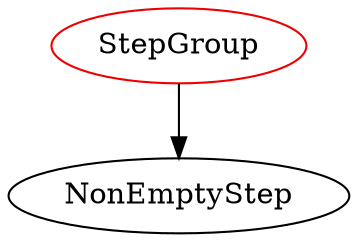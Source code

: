 digraph stepgroup{
StepGroup -> NonEmptyStep;
StepGroup	[shape=oval, color=red2, label="StepGroup"];
}
